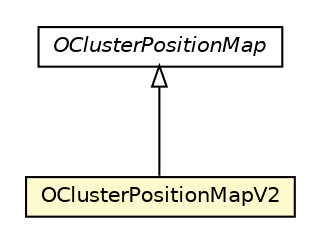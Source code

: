 #!/usr/local/bin/dot
#
# Class diagram 
# Generated by UMLGraph version R5_6-24-gf6e263 (http://www.umlgraph.org/)
#

digraph G {
	edge [fontname="Helvetica",fontsize=10,labelfontname="Helvetica",labelfontsize=10];
	node [fontname="Helvetica",fontsize=10,shape=plaintext];
	nodesep=0.25;
	ranksep=0.5;
	// com.orientechnologies.orient.core.storage.cluster.OClusterPositionMap
	c2063175 [label=<<table title="com.orientechnologies.orient.core.storage.cluster.OClusterPositionMap" border="0" cellborder="1" cellspacing="0" cellpadding="2" port="p" href="../OClusterPositionMap.html">
		<tr><td><table border="0" cellspacing="0" cellpadding="1">
<tr><td align="center" balign="center"><font face="Helvetica-Oblique"> OClusterPositionMap </font></td></tr>
		</table></td></tr>
		</table>>, URL="../OClusterPositionMap.html", fontname="Helvetica", fontcolor="black", fontsize=10.0];
	// com.orientechnologies.orient.core.storage.cluster.v2.OClusterPositionMapV2
	c2063192 [label=<<table title="com.orientechnologies.orient.core.storage.cluster.v2.OClusterPositionMapV2" border="0" cellborder="1" cellspacing="0" cellpadding="2" port="p" bgcolor="lemonChiffon" href="./OClusterPositionMapV2.html">
		<tr><td><table border="0" cellspacing="0" cellpadding="1">
<tr><td align="center" balign="center"> OClusterPositionMapV2 </td></tr>
		</table></td></tr>
		</table>>, URL="./OClusterPositionMapV2.html", fontname="Helvetica", fontcolor="black", fontsize=10.0];
	//com.orientechnologies.orient.core.storage.cluster.v2.OClusterPositionMapV2 extends com.orientechnologies.orient.core.storage.cluster.OClusterPositionMap
	c2063175:p -> c2063192:p [dir=back,arrowtail=empty];
}

